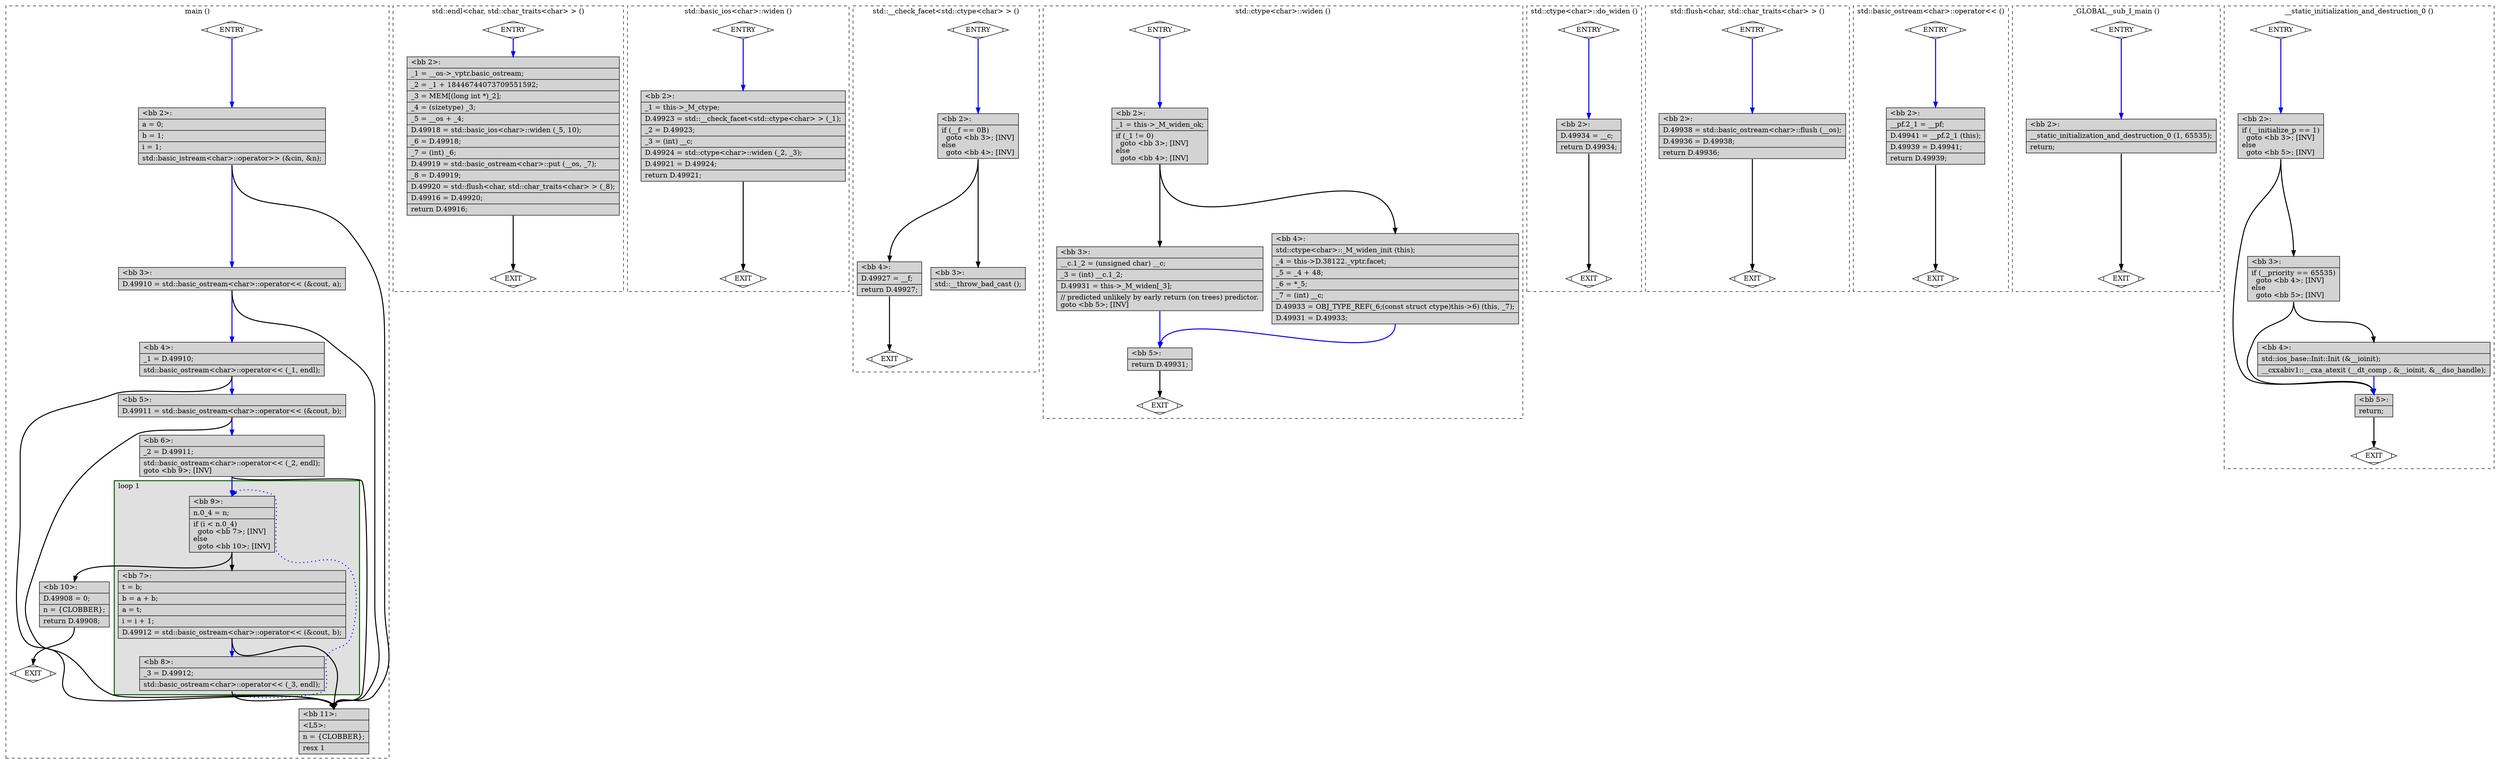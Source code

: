 digraph "fib_baseline.cpp.015t.cfg" {
overlap=false;
subgraph "cluster_main" {
	style="dashed";
	color="black";
	label="main ()";
	subgraph cluster_1812_1 {
	style="filled";
	color="darkgreen";
	fillcolor="grey88";
	label="loop 1";
	labeljust=l;
	penwidth=2;
	fn_1812_basic_block_9 [shape=record,style=filled,fillcolor=lightgrey,label="{\<bb\ 9\>:\l\
|n.0_4\ =\ n;\l\
|if\ (i\ \<\ n.0_4)\l\
\ \ goto\ \<bb\ 7\>;\ [INV]\l\
else\l\
\ \ goto\ \<bb\ 10\>;\ [INV]\l\
}"];

	fn_1812_basic_block_7 [shape=record,style=filled,fillcolor=lightgrey,label="{\<bb\ 7\>:\l\
|t\ =\ b;\l\
|b\ =\ a\ +\ b;\l\
|a\ =\ t;\l\
|i\ =\ i\ +\ 1;\l\
|D.49912\ =\ std::basic_ostream\<char\>::operator\<\<\ (&cout,\ b);\l\
}"];

	fn_1812_basic_block_8 [shape=record,style=filled,fillcolor=lightgrey,label="{\<bb\ 8\>:\l\
|_3\ =\ D.49912;\l\
|std::basic_ostream\<char\>::operator\<\<\ (_3,\ endl);\l\
}"];

	}
	fn_1812_basic_block_0 [shape=Mdiamond,style=filled,fillcolor=white,label="ENTRY"];

	fn_1812_basic_block_1 [shape=Mdiamond,style=filled,fillcolor=white,label="EXIT"];

	fn_1812_basic_block_2 [shape=record,style=filled,fillcolor=lightgrey,label="{\<bb\ 2\>:\l\
|a\ =\ 0;\l\
|b\ =\ 1;\l\
|i\ =\ 1;\l\
|std::basic_istream\<char\>::operator\>\>\ (&cin,\ &n);\l\
}"];

	fn_1812_basic_block_3 [shape=record,style=filled,fillcolor=lightgrey,label="{\<bb\ 3\>:\l\
|D.49910\ =\ std::basic_ostream\<char\>::operator\<\<\ (&cout,\ a);\l\
}"];

	fn_1812_basic_block_4 [shape=record,style=filled,fillcolor=lightgrey,label="{\<bb\ 4\>:\l\
|_1\ =\ D.49910;\l\
|std::basic_ostream\<char\>::operator\<\<\ (_1,\ endl);\l\
}"];

	fn_1812_basic_block_5 [shape=record,style=filled,fillcolor=lightgrey,label="{\<bb\ 5\>:\l\
|D.49911\ =\ std::basic_ostream\<char\>::operator\<\<\ (&cout,\ b);\l\
}"];

	fn_1812_basic_block_6 [shape=record,style=filled,fillcolor=lightgrey,label="{\<bb\ 6\>:\l\
|_2\ =\ D.49911;\l\
|std::basic_ostream\<char\>::operator\<\<\ (_2,\ endl);\l\
goto\ \<bb\ 9\>;\ [INV]\l\
}"];

	fn_1812_basic_block_10 [shape=record,style=filled,fillcolor=lightgrey,label="{\<bb\ 10\>:\l\
|D.49908\ =\ 0;\l\
|n\ =\ \{CLOBBER\};\l\
|return\ D.49908;\l\
}"];

	fn_1812_basic_block_11 [shape=record,style=filled,fillcolor=lightgrey,label="{\<bb\ 11\>:\l\
|\<L5\>:\l\
|n\ =\ \{CLOBBER\};\l\
|resx\ 1\l\
}"];

	fn_1812_basic_block_0:s -> fn_1812_basic_block_2:n [style="solid,bold",color=blue,weight=100,constraint=true];
	fn_1812_basic_block_2:s -> fn_1812_basic_block_11:n [style="solid,bold",color=black,weight=10,constraint=true];
	fn_1812_basic_block_2:s -> fn_1812_basic_block_3:n [style="solid,bold",color=blue,weight=100,constraint=true];
	fn_1812_basic_block_3:s -> fn_1812_basic_block_11:n [style="solid,bold",color=black,weight=10,constraint=true];
	fn_1812_basic_block_3:s -> fn_1812_basic_block_4:n [style="solid,bold",color=blue,weight=100,constraint=true];
	fn_1812_basic_block_4:s -> fn_1812_basic_block_11:n [style="solid,bold",color=black,weight=10,constraint=true];
	fn_1812_basic_block_4:s -> fn_1812_basic_block_5:n [style="solid,bold",color=blue,weight=100,constraint=true];
	fn_1812_basic_block_5:s -> fn_1812_basic_block_11:n [style="solid,bold",color=black,weight=10,constraint=true];
	fn_1812_basic_block_5:s -> fn_1812_basic_block_6:n [style="solid,bold",color=blue,weight=100,constraint=true];
	fn_1812_basic_block_6:s -> fn_1812_basic_block_11:n [style="solid,bold",color=black,weight=10,constraint=true];
	fn_1812_basic_block_6:s -> fn_1812_basic_block_9:n [style="solid,bold",color=blue,weight=100,constraint=true];
	fn_1812_basic_block_7:s -> fn_1812_basic_block_11:n [style="solid,bold",color=black,weight=10,constraint=true];
	fn_1812_basic_block_7:s -> fn_1812_basic_block_8:n [style="solid,bold",color=blue,weight=100,constraint=true];
	fn_1812_basic_block_8:s -> fn_1812_basic_block_11:n [style="solid,bold",color=black,weight=10,constraint=true];
	fn_1812_basic_block_8:s -> fn_1812_basic_block_9:n [style="dotted,bold",color=blue,weight=10,constraint=false];
	fn_1812_basic_block_9:s -> fn_1812_basic_block_7:n [style="solid,bold",color=black,weight=10,constraint=true];
	fn_1812_basic_block_9:s -> fn_1812_basic_block_10:n [style="solid,bold",color=black,weight=10,constraint=true];
	fn_1812_basic_block_10:s -> fn_1812_basic_block_1:n [style="solid,bold",color=black,weight=10,constraint=true];
	fn_1812_basic_block_0:s -> fn_1812_basic_block_1:n [style="invis",constraint=true];
}
subgraph "cluster_std::endl<char, std::char_traits<char> >" {
	style="dashed";
	color="black";
	label="std::endl<char, std::char_traits<char> > ()";
	fn_2059_basic_block_0 [shape=Mdiamond,style=filled,fillcolor=white,label="ENTRY"];

	fn_2059_basic_block_1 [shape=Mdiamond,style=filled,fillcolor=white,label="EXIT"];

	fn_2059_basic_block_2 [shape=record,style=filled,fillcolor=lightgrey,label="{\<bb\ 2\>:\l\
|_1\ =\ __os-\>_vptr.basic_ostream;\l\
|_2\ =\ _1\ +\ 18446744073709551592;\l\
|_3\ =\ MEM[(long\ int\ *)_2];\l\
|_4\ =\ (sizetype)\ _3;\l\
|_5\ =\ __os\ +\ _4;\l\
|D.49918\ =\ std::basic_ios\<char\>::widen\ (_5,\ 10);\l\
|_6\ =\ D.49918;\l\
|_7\ =\ (int)\ _6;\l\
|D.49919\ =\ std::basic_ostream\<char\>::put\ (__os,\ _7);\l\
|_8\ =\ D.49919;\l\
|D.49920\ =\ std::flush\<char,\ std::char_traits\<char\>\ \>\ (_8);\l\
|D.49916\ =\ D.49920;\l\
|return\ D.49916;\l\
}"];

	fn_2059_basic_block_0:s -> fn_2059_basic_block_2:n [style="solid,bold",color=blue,weight=100,constraint=true];
	fn_2059_basic_block_2:s -> fn_2059_basic_block_1:n [style="solid,bold",color=black,weight=10,constraint=true];
	fn_2059_basic_block_0:s -> fn_2059_basic_block_1:n [style="invis",constraint=true];
}
subgraph "cluster_std::basic_ios<char>::widen" {
	style="dashed";
	color="black";
	label="std::basic_ios<char>::widen ()";
	fn_2138_basic_block_0 [shape=Mdiamond,style=filled,fillcolor=white,label="ENTRY"];

	fn_2138_basic_block_1 [shape=Mdiamond,style=filled,fillcolor=white,label="EXIT"];

	fn_2138_basic_block_2 [shape=record,style=filled,fillcolor=lightgrey,label="{\<bb\ 2\>:\l\
|_1\ =\ this-\>_M_ctype;\l\
|D.49923\ =\ std::__check_facet\<std::ctype\<char\>\ \>\ (_1);\l\
|_2\ =\ D.49923;\l\
|_3\ =\ (int)\ __c;\l\
|D.49924\ =\ std::ctype\<char\>::widen\ (_2,\ _3);\l\
|D.49921\ =\ D.49924;\l\
|return\ D.49921;\l\
}"];

	fn_2138_basic_block_0:s -> fn_2138_basic_block_2:n [style="solid,bold",color=blue,weight=100,constraint=true];
	fn_2138_basic_block_2:s -> fn_2138_basic_block_1:n [style="solid,bold",color=black,weight=10,constraint=true];
	fn_2138_basic_block_0:s -> fn_2138_basic_block_1:n [style="invis",constraint=true];
}
subgraph "cluster_std::__check_facet<std::ctype<char> >" {
	style="dashed";
	color="black";
	label="std::__check_facet<std::ctype<char> > ()";
	fn_2182_basic_block_0 [shape=Mdiamond,style=filled,fillcolor=white,label="ENTRY"];

	fn_2182_basic_block_1 [shape=Mdiamond,style=filled,fillcolor=white,label="EXIT"];

	fn_2182_basic_block_2 [shape=record,style=filled,fillcolor=lightgrey,label="{\<bb\ 2\>:\l\
|if\ (__f\ ==\ 0B)\l\
\ \ goto\ \<bb\ 3\>;\ [INV]\l\
else\l\
\ \ goto\ \<bb\ 4\>;\ [INV]\l\
}"];

	fn_2182_basic_block_3 [shape=record,style=filled,fillcolor=lightgrey,label="{\<bb\ 3\>:\l\
|std::__throw_bad_cast\ ();\l\
}"];

	fn_2182_basic_block_4 [shape=record,style=filled,fillcolor=lightgrey,label="{\<bb\ 4\>:\l\
|D.49927\ =\ __f;\l\
|return\ D.49927;\l\
}"];

	fn_2182_basic_block_0:s -> fn_2182_basic_block_2:n [style="solid,bold",color=blue,weight=100,constraint=true];
	fn_2182_basic_block_2:s -> fn_2182_basic_block_3:n [style="solid,bold",color=black,weight=10,constraint=true];
	fn_2182_basic_block_2:s -> fn_2182_basic_block_4:n [style="solid,bold",color=black,weight=10,constraint=true];
	fn_2182_basic_block_4:s -> fn_2182_basic_block_1:n [style="solid,bold",color=black,weight=10,constraint=true];
	fn_2182_basic_block_0:s -> fn_2182_basic_block_1:n [style="invis",constraint=true];
}
subgraph "cluster_std::ctype<char>::widen" {
	style="dashed";
	color="black";
	label="std::ctype<char>::widen ()";
	fn_1560_basic_block_0 [shape=Mdiamond,style=filled,fillcolor=white,label="ENTRY"];

	fn_1560_basic_block_1 [shape=Mdiamond,style=filled,fillcolor=white,label="EXIT"];

	fn_1560_basic_block_2 [shape=record,style=filled,fillcolor=lightgrey,label="{\<bb\ 2\>:\l\
|_1\ =\ this-\>_M_widen_ok;\l\
|if\ (_1\ !=\ 0)\l\
\ \ goto\ \<bb\ 3\>;\ [INV]\l\
else\l\
\ \ goto\ \<bb\ 4\>;\ [INV]\l\
}"];

	fn_1560_basic_block_3 [shape=record,style=filled,fillcolor=lightgrey,label="{\<bb\ 3\>:\l\
|__c.1_2\ =\ (unsigned\ char)\ __c;\l\
|_3\ =\ (int)\ __c.1_2;\l\
|D.49931\ =\ this-\>_M_widen[_3];\l\
|//\ predicted\ unlikely\ by\ early\ return\ (on\ trees)\ predictor.\l\
goto\ \<bb\ 5\>;\ [INV]\l\
}"];

	fn_1560_basic_block_4 [shape=record,style=filled,fillcolor=lightgrey,label="{\<bb\ 4\>:\l\
|std::ctype\<char\>::_M_widen_init\ (this);\l\
|_4\ =\ this-\>D.38122._vptr.facet;\l\
|_5\ =\ _4\ +\ 48;\l\
|_6\ =\ *_5;\l\
|_7\ =\ (int)\ __c;\l\
|D.49933\ =\ OBJ_TYPE_REF(_6;(const\ struct\ ctype)this-\>6)\ (this,\ _7);\l\
|D.49931\ =\ D.49933;\l\
}"];

	fn_1560_basic_block_5 [shape=record,style=filled,fillcolor=lightgrey,label="{\<bb\ 5\>:\l\
|return\ D.49931;\l\
}"];

	fn_1560_basic_block_0:s -> fn_1560_basic_block_2:n [style="solid,bold",color=blue,weight=100,constraint=true];
	fn_1560_basic_block_2:s -> fn_1560_basic_block_3:n [style="solid,bold",color=black,weight=10,constraint=true];
	fn_1560_basic_block_2:s -> fn_1560_basic_block_4:n [style="solid,bold",color=black,weight=10,constraint=true];
	fn_1560_basic_block_3:s -> fn_1560_basic_block_5:n [style="solid,bold",color=blue,weight=100,constraint=true];
	fn_1560_basic_block_4:s -> fn_1560_basic_block_5:n [style="solid,bold",color=blue,weight=100,constraint=true];
	fn_1560_basic_block_5:s -> fn_1560_basic_block_1:n [style="solid,bold",color=black,weight=10,constraint=true];
	fn_1560_basic_block_0:s -> fn_1560_basic_block_1:n [style="invis",constraint=true];
}
subgraph "cluster_std::ctype<char>::do_widen" {
	style="dashed";
	color="black";
	label="std::ctype<char>::do_widen ()";
	fn_1565_basic_block_0 [shape=Mdiamond,style=filled,fillcolor=white,label="ENTRY"];

	fn_1565_basic_block_1 [shape=Mdiamond,style=filled,fillcolor=white,label="EXIT"];

	fn_1565_basic_block_2 [shape=record,style=filled,fillcolor=lightgrey,label="{\<bb\ 2\>:\l\
|D.49934\ =\ __c;\l\
|return\ D.49934;\l\
}"];

	fn_1565_basic_block_0:s -> fn_1565_basic_block_2:n [style="solid,bold",color=blue,weight=100,constraint=true];
	fn_1565_basic_block_2:s -> fn_1565_basic_block_1:n [style="solid,bold",color=black,weight=10,constraint=true];
	fn_1565_basic_block_0:s -> fn_1565_basic_block_1:n [style="invis",constraint=true];
}
subgraph "cluster_std::flush<char, std::char_traits<char> >" {
	style="dashed";
	color="black";
	label="std::flush<char, std::char_traits<char> > ()";
	fn_2139_basic_block_0 [shape=Mdiamond,style=filled,fillcolor=white,label="ENTRY"];

	fn_2139_basic_block_1 [shape=Mdiamond,style=filled,fillcolor=white,label="EXIT"];

	fn_2139_basic_block_2 [shape=record,style=filled,fillcolor=lightgrey,label="{\<bb\ 2\>:\l\
|D.49938\ =\ std::basic_ostream\<char\>::flush\ (__os);\l\
|D.49936\ =\ D.49938;\l\
|return\ D.49936;\l\
}"];

	fn_2139_basic_block_0:s -> fn_2139_basic_block_2:n [style="solid,bold",color=blue,weight=100,constraint=true];
	fn_2139_basic_block_2:s -> fn_2139_basic_block_1:n [style="solid,bold",color=black,weight=10,constraint=true];
	fn_2139_basic_block_0:s -> fn_2139_basic_block_1:n [style="invis",constraint=true];
}
subgraph "cluster_std::basic_ostream<char>::operator<<" {
	style="dashed";
	color="black";
	label="std::basic_ostream<char>::operator<< ()";
	fn_2060_basic_block_0 [shape=Mdiamond,style=filled,fillcolor=white,label="ENTRY"];

	fn_2060_basic_block_1 [shape=Mdiamond,style=filled,fillcolor=white,label="EXIT"];

	fn_2060_basic_block_2 [shape=record,style=filled,fillcolor=lightgrey,label="{\<bb\ 2\>:\l\
|__pf.2_1\ =\ __pf;\l\
|D.49941\ =\ __pf.2_1\ (this);\l\
|D.49939\ =\ D.49941;\l\
|return\ D.49939;\l\
}"];

	fn_2060_basic_block_0:s -> fn_2060_basic_block_2:n [style="solid,bold",color=blue,weight=100,constraint=true];
	fn_2060_basic_block_2:s -> fn_2060_basic_block_1:n [style="solid,bold",color=black,weight=10,constraint=true];
	fn_2060_basic_block_0:s -> fn_2060_basic_block_1:n [style="invis",constraint=true];
}
subgraph "cluster__GLOBAL__sub_I_main" {
	style="dashed";
	color="black";
	label="_GLOBAL__sub_I_main ()";
	fn_2299_basic_block_0 [shape=Mdiamond,style=filled,fillcolor=white,label="ENTRY"];

	fn_2299_basic_block_1 [shape=Mdiamond,style=filled,fillcolor=white,label="EXIT"];

	fn_2299_basic_block_2 [shape=record,style=filled,fillcolor=lightgrey,label="{\<bb\ 2\>:\l\
|__static_initialization_and_destruction_0\ (1,\ 65535);\l\
|return;\l\
}"];

	fn_2299_basic_block_0:s -> fn_2299_basic_block_2:n [style="solid,bold",color=blue,weight=100,constraint=true];
	fn_2299_basic_block_2:s -> fn_2299_basic_block_1:n [style="solid,bold",color=black,weight=10,constraint=true];
	fn_2299_basic_block_0:s -> fn_2299_basic_block_1:n [style="invis",constraint=true];
}
subgraph "cluster___static_initialization_and_destruction_0" {
	style="dashed";
	color="black";
	label="__static_initialization_and_destruction_0 ()";
	fn_2298_basic_block_0 [shape=Mdiamond,style=filled,fillcolor=white,label="ENTRY"];

	fn_2298_basic_block_1 [shape=Mdiamond,style=filled,fillcolor=white,label="EXIT"];

	fn_2298_basic_block_2 [shape=record,style=filled,fillcolor=lightgrey,label="{\<bb\ 2\>:\l\
|if\ (__initialize_p\ ==\ 1)\l\
\ \ goto\ \<bb\ 3\>;\ [INV]\l\
else\l\
\ \ goto\ \<bb\ 5\>;\ [INV]\l\
}"];

	fn_2298_basic_block_3 [shape=record,style=filled,fillcolor=lightgrey,label="{\<bb\ 3\>:\l\
|if\ (__priority\ ==\ 65535)\l\
\ \ goto\ \<bb\ 4\>;\ [INV]\l\
else\l\
\ \ goto\ \<bb\ 5\>;\ [INV]\l\
}"];

	fn_2298_basic_block_4 [shape=record,style=filled,fillcolor=lightgrey,label="{\<bb\ 4\>:\l\
|std::ios_base::Init::Init\ (&__ioinit);\l\
|__cxxabiv1::__cxa_atexit\ (__dt_comp\ ,\ &__ioinit,\ &__dso_handle);\l\
}"];

	fn_2298_basic_block_5 [shape=record,style=filled,fillcolor=lightgrey,label="{\<bb\ 5\>:\l\
|return;\l\
}"];

	fn_2298_basic_block_0:s -> fn_2298_basic_block_2:n [style="solid,bold",color=blue,weight=100,constraint=true];
	fn_2298_basic_block_2:s -> fn_2298_basic_block_3:n [style="solid,bold",color=black,weight=10,constraint=true];
	fn_2298_basic_block_2:s -> fn_2298_basic_block_5:n [style="solid,bold",color=black,weight=10,constraint=true];
	fn_2298_basic_block_3:s -> fn_2298_basic_block_4:n [style="solid,bold",color=black,weight=10,constraint=true];
	fn_2298_basic_block_3:s -> fn_2298_basic_block_5:n [style="solid,bold",color=black,weight=10,constraint=true];
	fn_2298_basic_block_4:s -> fn_2298_basic_block_5:n [style="solid,bold",color=blue,weight=100,constraint=true];
	fn_2298_basic_block_5:s -> fn_2298_basic_block_1:n [style="solid,bold",color=black,weight=10,constraint=true];
	fn_2298_basic_block_0:s -> fn_2298_basic_block_1:n [style="invis",constraint=true];
}
}
